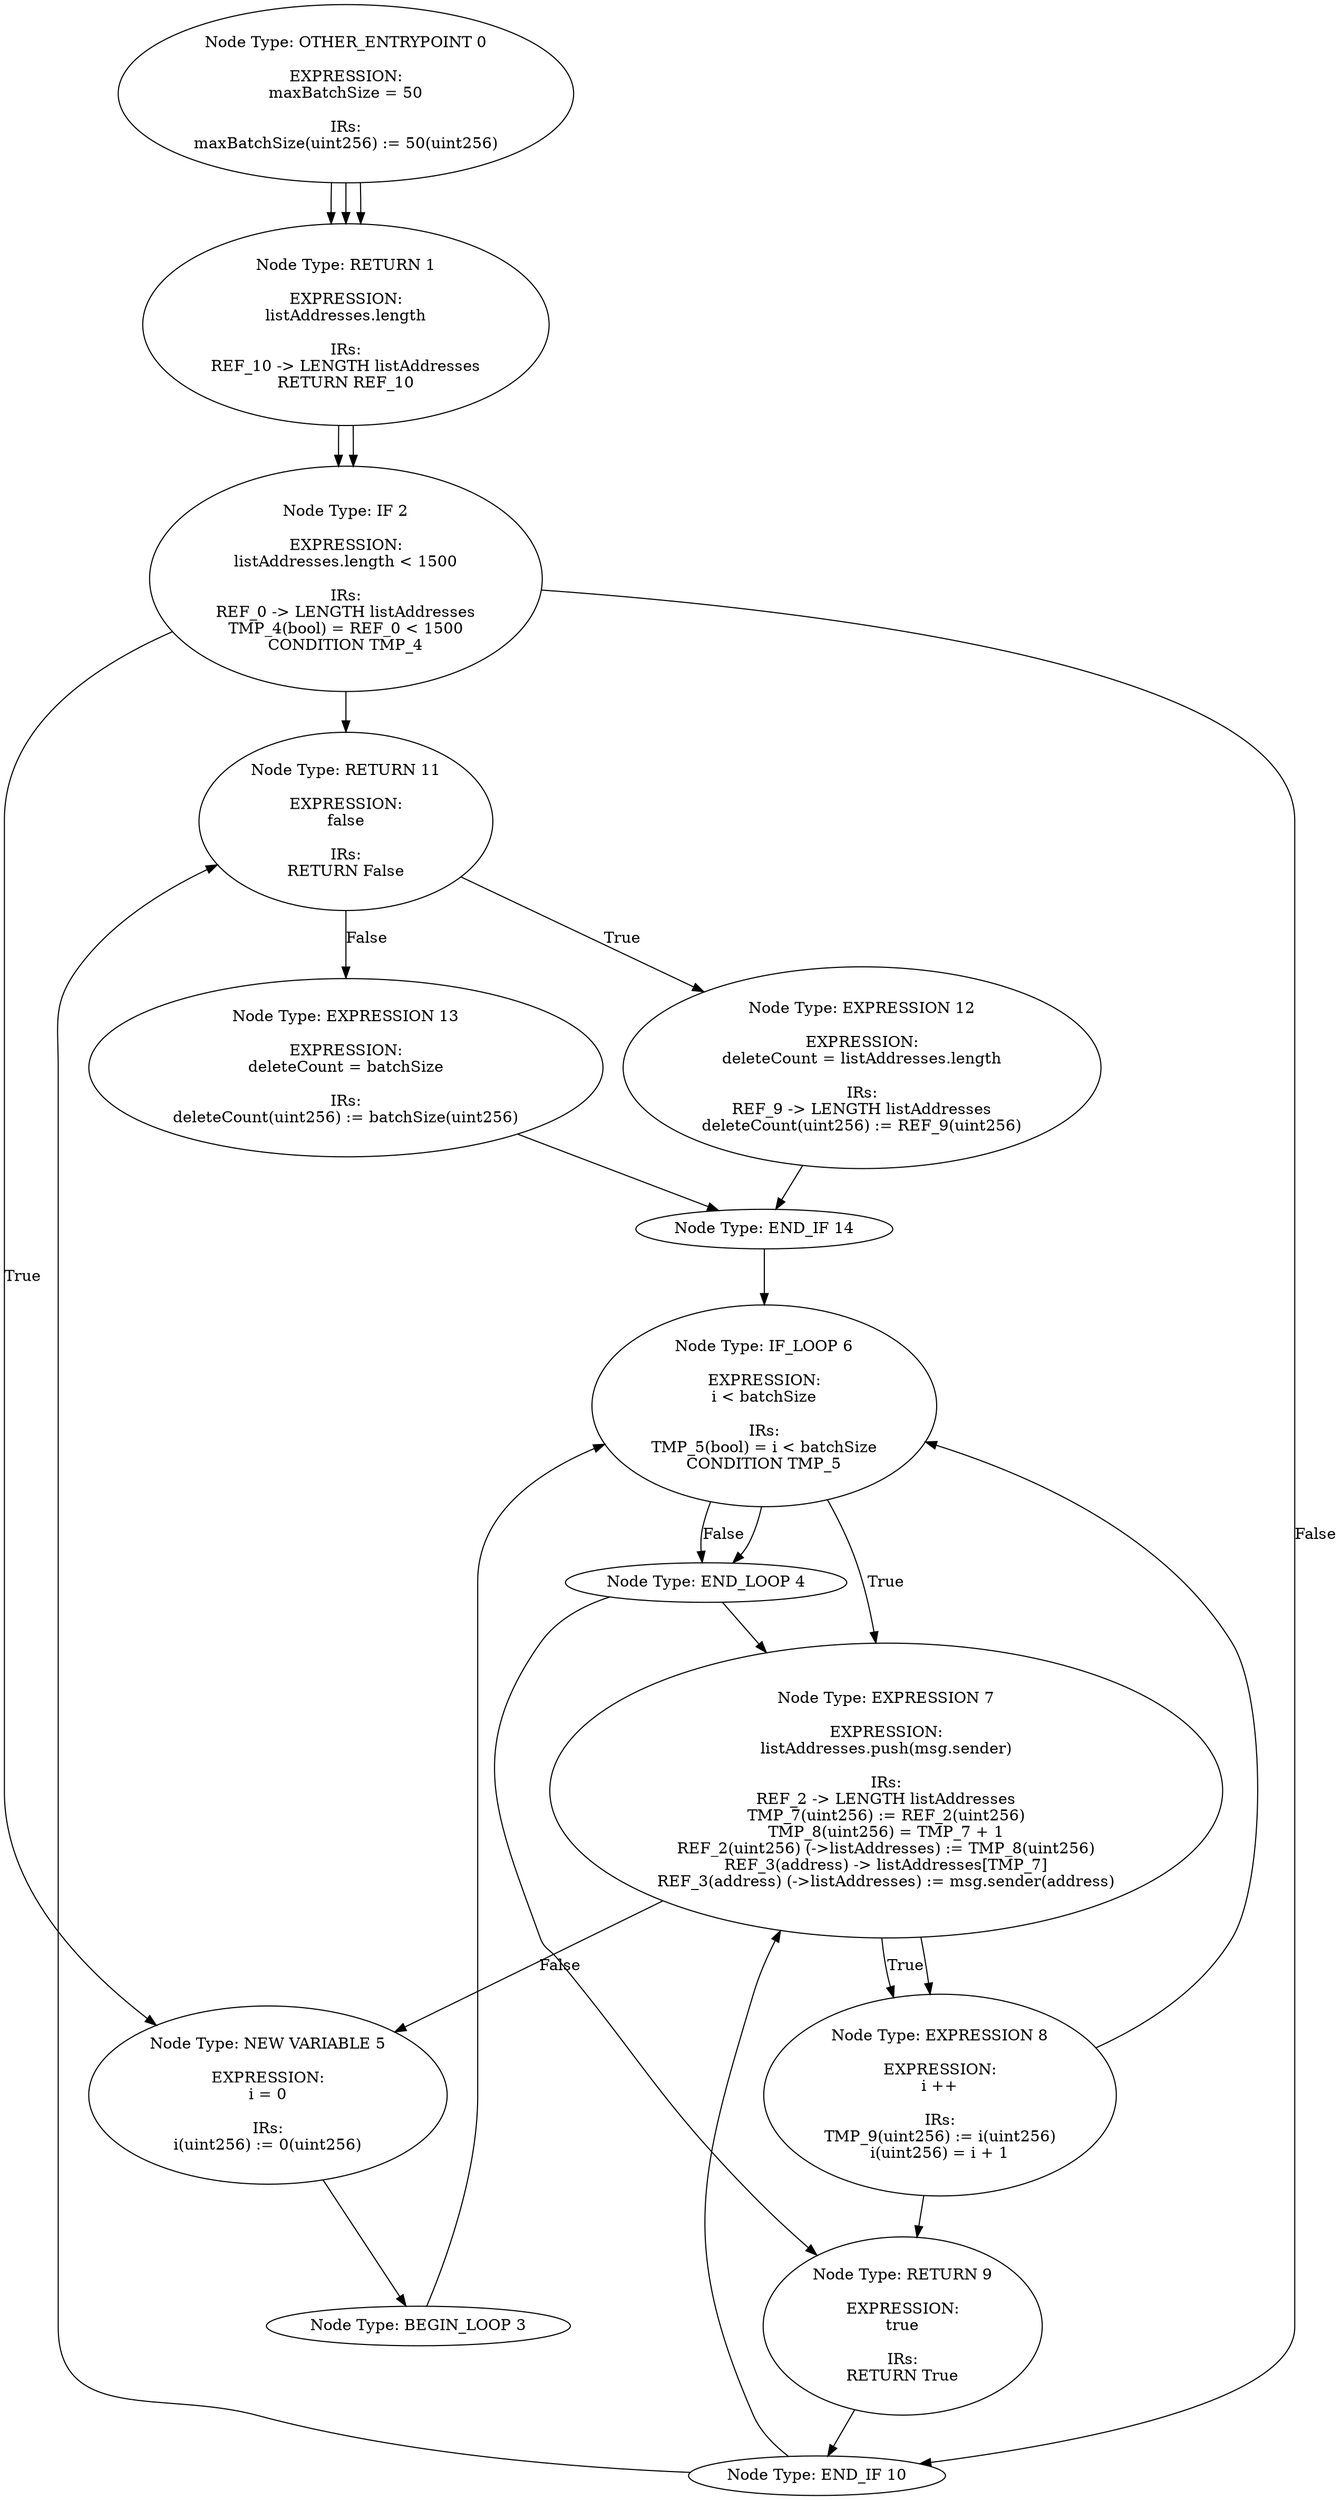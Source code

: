 digraph CFG {
0[label="Node Type: ENTRY_POINT 0
"];
0->1;
1[label="Node Type: EXPRESSION 1

EXPRESSION:
require(bool,string)(batchSize > 0 && batchSize <= maxBatchSize,Invalid batch size)

IRs:
TMP_10(bool) = batchSize > 0
TMP_11(bool) = batchSize <= maxBatchSize
TMP_12(bool) = TMP_10 && TMP_11
TMP_13(None) = SOLIDITY_CALL require(bool,string)(TMP_12,Invalid batch size)"];
1->2;
2[label="Node Type: EXPRESSION 2

EXPRESSION:
require(bool,string)(listAddresses.length > 0,Array is already empty)

IRs:
REF_4 -> LENGTH listAddresses
TMP_14(bool) = REF_4 > 0
TMP_15(None) = SOLIDITY_CALL require(bool,string)(TMP_14,Array is already empty)"];
2->11;
4[label="Node Type: BEGIN_LOOP 4
"];
4->7;
5[label="Node Type: END_LOOP 5
"];
6[label="Node Type: NEW VARIABLE 6

EXPRESSION:
i = 0

IRs:
i(uint256) := 0(uint256)"];
6->4;
7[label="Node Type: IF_LOOP 7

EXPRESSION:
i < deleteCount

IRs:
TMP_16(bool) = i < deleteCount
CONDITION TMP_16"];
7->8[label="True"];
7->5[label="False"];
8[label="Node Type: EXPRESSION 8

EXPRESSION:
listAddresses[listAddresses.length - 1] = address(0)

IRs:
REF_5 -> LENGTH listAddresses
TMP_17(uint256) = REF_5 - 1
REF_6(address) -> listAddresses[TMP_17]
TMP_18 = CONVERT 0 to address
REF_6(address) (->listAddresses) := TMP_18(address)"];
8->9;
9[label="Node Type: EXPRESSION 9

EXPRESSION:
listAddresses.length --

IRs:
REF_7 -> LENGTH listAddresses
TMP_19(uint256) := REF_7(uint256)
REF_7(-> listAddresses) = REF_7 - 1"];
9->10;
10[label="Node Type: EXPRESSION 10

EXPRESSION:
i ++

IRs:
TMP_20(uint256) := i(uint256)
i(uint256) = i + 1"];
10->7;
11[label="Node Type: IF 11

EXPRESSION:
batchSize > listAddresses.length

IRs:
REF_8 -> LENGTH listAddresses
TMP_21(bool) = batchSize > REF_8
CONDITION TMP_21"];
11->12[label="True"];
11->13[label="False"];
12[label="Node Type: EXPRESSION 12

EXPRESSION:
deleteCount = listAddresses.length

IRs:
REF_9 -> LENGTH listAddresses
deleteCount(uint256) := REF_9(uint256)"];
12->14;
13[label="Node Type: EXPRESSION 13

EXPRESSION:
deleteCount = batchSize

IRs:
deleteCount(uint256) := batchSize(uint256)"];
13->14;
14[label="Node Type: END_IF 14
"];
14->6;
0[label="Node Type: ENTRY_POINT 0
"];
0->1;
1[label="Node Type: EXPRESSION 1

EXPRESSION:
require(bool,string)(batchSize > 0 && batchSize <= maxBatchSize,Invalid batch size)

IRs:
TMP_0(bool) = batchSize > 0
TMP_1(bool) = batchSize <= maxBatchSize
TMP_2(bool) = TMP_0 && TMP_1
TMP_3(None) = SOLIDITY_CALL require(bool,string)(TMP_2,Invalid batch size)"];
1->2;
2[label="Node Type: IF 2

EXPRESSION:
listAddresses.length < 1500

IRs:
REF_0 -> LENGTH listAddresses
TMP_4(bool) = REF_0 < 1500
CONDITION TMP_4"];
2->5[label="True"];
2->10[label="False"];
3[label="Node Type: BEGIN_LOOP 3
"];
3->6;
4[label="Node Type: END_LOOP 4
"];
4->9;
5[label="Node Type: NEW VARIABLE 5

EXPRESSION:
i = 0

IRs:
i(uint256) := 0(uint256)"];
5->3;
6[label="Node Type: IF_LOOP 6

EXPRESSION:
i < batchSize

IRs:
TMP_5(bool) = i < batchSize
CONDITION TMP_5"];
6->7[label="True"];
6->4[label="False"];
7[label="Node Type: EXPRESSION 7

EXPRESSION:
listAddresses.push(msg.sender)

IRs:
REF_2 -> LENGTH listAddresses
TMP_7(uint256) := REF_2(uint256)
TMP_8(uint256) = TMP_7 + 1
REF_2(uint256) (->listAddresses) := TMP_8(uint256)
REF_3(address) -> listAddresses[TMP_7]
REF_3(address) (->listAddresses) := msg.sender(address)"];
7->8;
8[label="Node Type: EXPRESSION 8

EXPRESSION:
i ++

IRs:
TMP_9(uint256) := i(uint256)
i(uint256) = i + 1"];
8->6;
9[label="Node Type: RETURN 9

EXPRESSION:
true

IRs:
RETURN True"];
10[label="Node Type: END_IF 10
"];
10->11;
11[label="Node Type: RETURN 11

EXPRESSION:
false

IRs:
RETURN False"];
0[label="Node Type: ENTRY_POINT 0
"];
0->1;
1[label="Node Type: RETURN 1

EXPRESSION:
listAddresses.length

IRs:
REF_10 -> LENGTH listAddresses
RETURN REF_10"];
0[label="Node Type: OTHER_ENTRYPOINT 0

EXPRESSION:
maxBatchSize = 50

IRs:
maxBatchSize(uint256) := 50(uint256)"];
}
